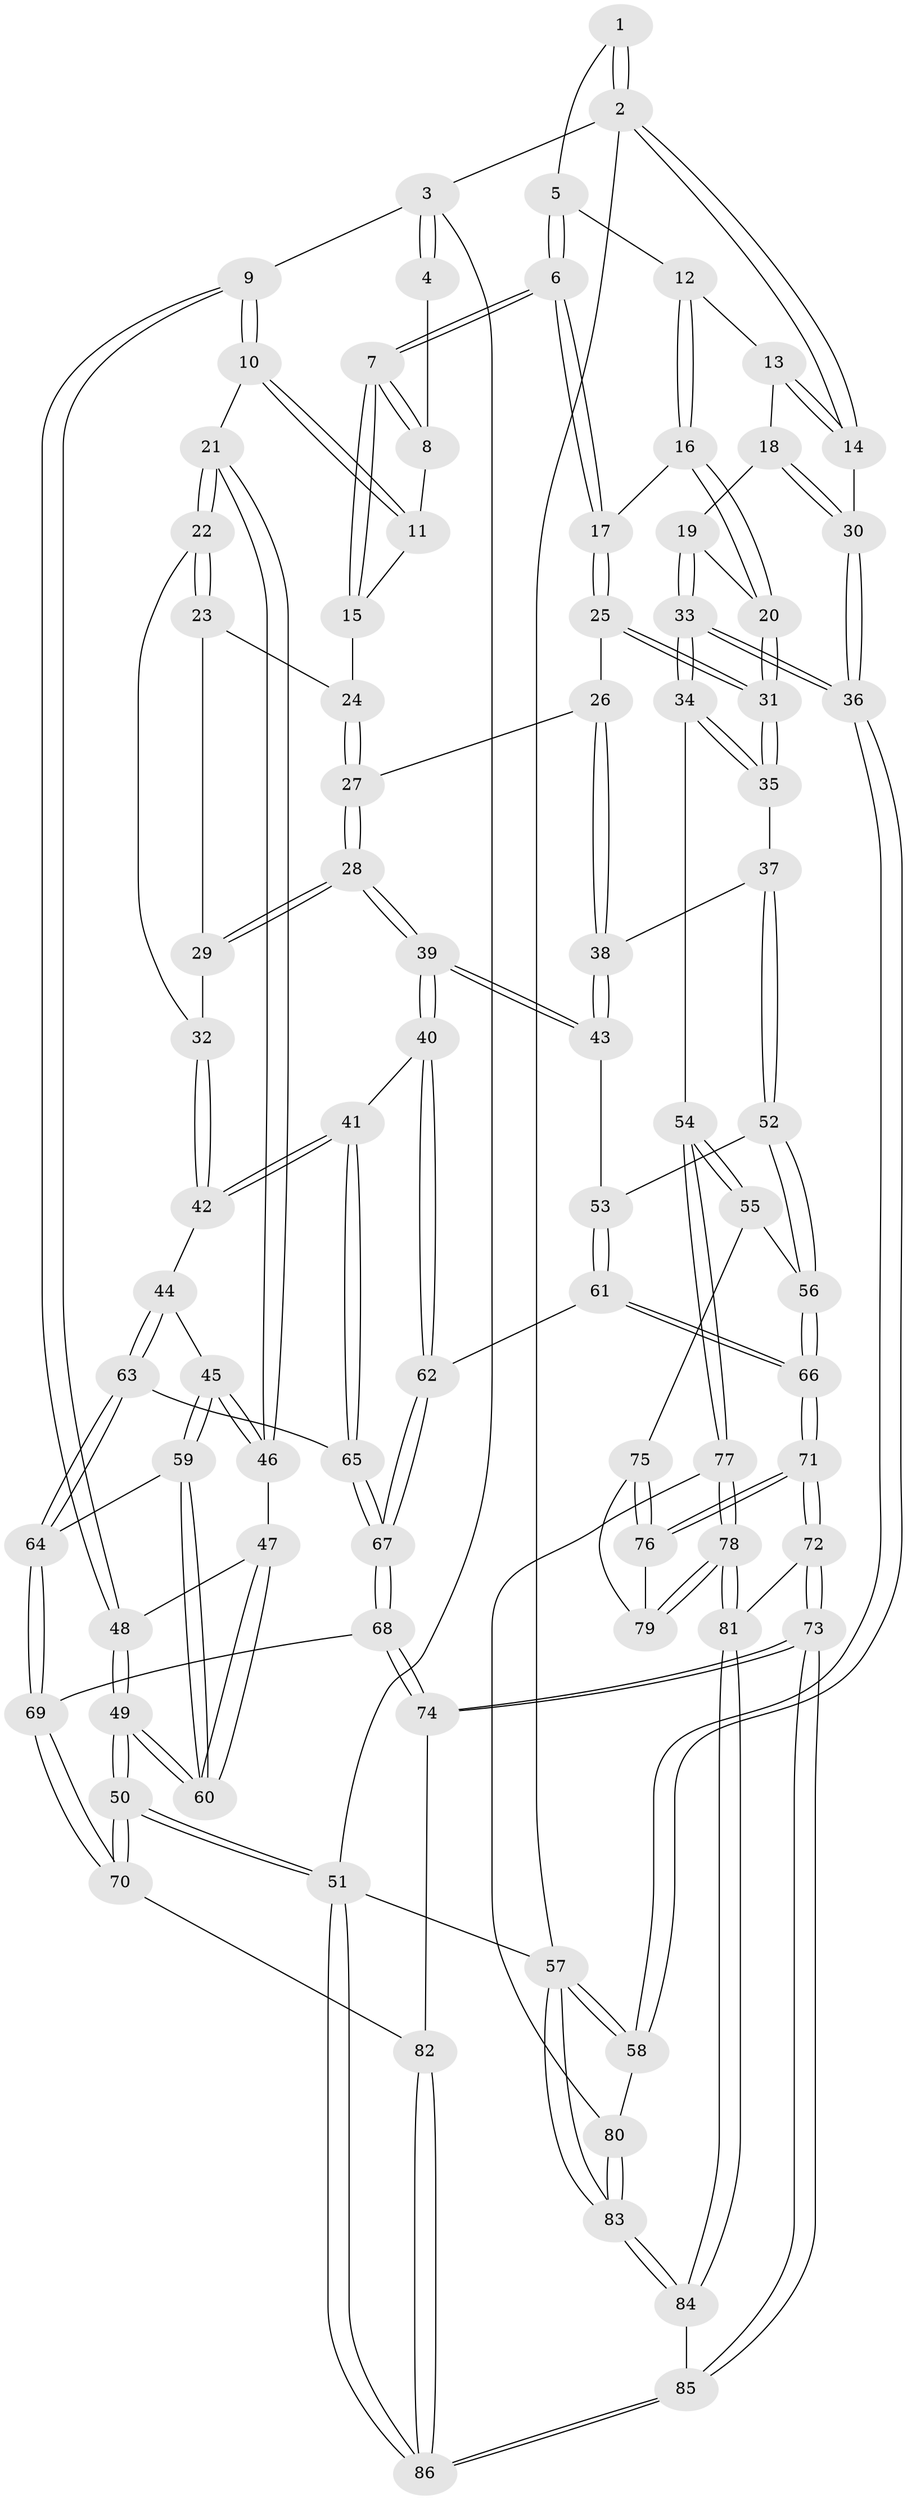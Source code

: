 // Generated by graph-tools (version 1.1) at 2025/38/03/09/25 02:38:35]
// undirected, 86 vertices, 212 edges
graph export_dot {
graph [start="1"]
  node [color=gray90,style=filled];
  1 [pos="+0.6738823294261214+0"];
  2 [pos="+1+0"];
  3 [pos="+0+0"];
  4 [pos="+0.5791941363176005+0"];
  5 [pos="+0.7624340344494072+2.1538272417010434e-05"];
  6 [pos="+0.6144303736881165+0.2359355599085665"];
  7 [pos="+0.6106049257512919+0.23062578540598688"];
  8 [pos="+0.5469243968272237+0"];
  9 [pos="+0+0"];
  10 [pos="+0+0"];
  11 [pos="+0.4198260974606839+0.1350372474827228"];
  12 [pos="+0.8285955882950216+0.11419071414473368"];
  13 [pos="+0.8591973638651877+0.11416046608837652"];
  14 [pos="+1+0"];
  15 [pos="+0.41785169630932684+0.18456082149794753"];
  16 [pos="+0.8271170260498091+0.11924875014714213"];
  17 [pos="+0.6165565563379963+0.23982698321344245"];
  18 [pos="+1+0.2266209034394065"];
  19 [pos="+0.8877450617747181+0.30696662162710564"];
  20 [pos="+0.8313552711786675+0.2744846879837434"];
  21 [pos="+0.11744397345881075+0.25748623632922035"];
  22 [pos="+0.14616348104999777+0.2610126349182018"];
  23 [pos="+0.3603677165725992+0.22688201995212945"];
  24 [pos="+0.41130483347016694+0.19815118925822384"];
  25 [pos="+0.6204297474214893+0.27933180223353654"];
  26 [pos="+0.5030723147808404+0.3287025860793963"];
  27 [pos="+0.4785173017905429+0.3336898837045279"];
  28 [pos="+0.45892026834644695+0.3607507397877148"];
  29 [pos="+0.3700602402687501+0.3393293536627651"];
  30 [pos="+1+0.22735843504946335"];
  31 [pos="+0.697866032853991+0.36210665627199573"];
  32 [pos="+0.3241668956931993+0.3616599407601093"];
  33 [pos="+1+0.5745229799833204"];
  34 [pos="+0.9570215388858754+0.5918271706017869"];
  35 [pos="+0.6975369561444815+0.3969806712465555"];
  36 [pos="+1+0.5866001899693151"];
  37 [pos="+0.6718822298627403+0.42592877917916483"];
  38 [pos="+0.5795199314764999+0.4401790887416951"];
  39 [pos="+0.44646036264577393+0.4707039471193138"];
  40 [pos="+0.4103404819726823+0.5030083767553611"];
  41 [pos="+0.4018375531066056+0.5022418049743704"];
  42 [pos="+0.34554356091486244+0.4727357081339065"];
  43 [pos="+0.5033015874132901+0.47456976466199574"];
  44 [pos="+0.19394962660791049+0.47863439393926616"];
  45 [pos="+0.18944397551737865+0.4760006661489434"];
  46 [pos="+0.14850666002849833+0.43823354011909355"];
  47 [pos="+0.1069965753445685+0.47577773328261075"];
  48 [pos="+0+0.4092611586390355"];
  49 [pos="+0+0.7687255910777729"];
  50 [pos="+0+0.9008088877414537"];
  51 [pos="+0+1"];
  52 [pos="+0.6490367500943596+0.529822273344125"];
  53 [pos="+0.565227917985832+0.5392664023793434"];
  54 [pos="+0.9558203618628469+0.5926998705291799"];
  55 [pos="+0.811917721700017+0.6441835938498152"];
  56 [pos="+0.6805138289292966+0.6295138879399313"];
  57 [pos="+1+1"];
  58 [pos="+1+0.6189693140270897"];
  59 [pos="+0.1400561330480886+0.6052508135919024"];
  60 [pos="+0+0.7145105528306614"];
  61 [pos="+0.514424305309674+0.6643478947495391"];
  62 [pos="+0.46352283282228596+0.6452734497956278"];
  63 [pos="+0.25786530111083034+0.6395067756048993"];
  64 [pos="+0.23652686740809878+0.6584148657576848"];
  65 [pos="+0.26368584898551667+0.639464232884077"];
  66 [pos="+0.5722127035064282+0.7089082627342524"];
  67 [pos="+0.3765045582761295+0.7010099412980536"];
  68 [pos="+0.35749038301189606+0.8133323202056472"];
  69 [pos="+0.17570119457560632+0.7518415366833862"];
  70 [pos="+0+0.8627401409808779"];
  71 [pos="+0.5814598744005135+0.8182996829208095"];
  72 [pos="+0.5515790238218746+0.8930772482217341"];
  73 [pos="+0.47015380845961297+0.9788703934429283"];
  74 [pos="+0.40529193494435195+0.9250437014698288"];
  75 [pos="+0.7836386952479689+0.7079636419489586"];
  76 [pos="+0.6421946006171455+0.8101681357398614"];
  77 [pos="+0.8520961580761668+0.88722958520873"];
  78 [pos="+0.8266324973251744+0.8940784706915764"];
  79 [pos="+0.7694793561096259+0.8262582722764291"];
  80 [pos="+0.9071040360440238+0.9108910060164856"];
  81 [pos="+0.7836316763003475+0.9457173481624834"];
  82 [pos="+0.23697044644008852+0.9174586423393809"];
  83 [pos="+1+1"];
  84 [pos="+0.7789382512482272+1"];
  85 [pos="+0.47355917449064067+1"];
  86 [pos="+0.2283361136223998+1"];
  1 -- 2;
  1 -- 2;
  1 -- 5;
  2 -- 3;
  2 -- 14;
  2 -- 14;
  2 -- 57;
  3 -- 4;
  3 -- 4;
  3 -- 9;
  3 -- 51;
  4 -- 8;
  5 -- 6;
  5 -- 6;
  5 -- 12;
  6 -- 7;
  6 -- 7;
  6 -- 17;
  6 -- 17;
  7 -- 8;
  7 -- 8;
  7 -- 15;
  7 -- 15;
  8 -- 11;
  9 -- 10;
  9 -- 10;
  9 -- 48;
  9 -- 48;
  10 -- 11;
  10 -- 11;
  10 -- 21;
  11 -- 15;
  12 -- 13;
  12 -- 16;
  12 -- 16;
  13 -- 14;
  13 -- 14;
  13 -- 18;
  14 -- 30;
  15 -- 24;
  16 -- 17;
  16 -- 20;
  16 -- 20;
  17 -- 25;
  17 -- 25;
  18 -- 19;
  18 -- 30;
  18 -- 30;
  19 -- 20;
  19 -- 33;
  19 -- 33;
  20 -- 31;
  20 -- 31;
  21 -- 22;
  21 -- 22;
  21 -- 46;
  21 -- 46;
  22 -- 23;
  22 -- 23;
  22 -- 32;
  23 -- 24;
  23 -- 29;
  24 -- 27;
  24 -- 27;
  25 -- 26;
  25 -- 31;
  25 -- 31;
  26 -- 27;
  26 -- 38;
  26 -- 38;
  27 -- 28;
  27 -- 28;
  28 -- 29;
  28 -- 29;
  28 -- 39;
  28 -- 39;
  29 -- 32;
  30 -- 36;
  30 -- 36;
  31 -- 35;
  31 -- 35;
  32 -- 42;
  32 -- 42;
  33 -- 34;
  33 -- 34;
  33 -- 36;
  33 -- 36;
  34 -- 35;
  34 -- 35;
  34 -- 54;
  35 -- 37;
  36 -- 58;
  36 -- 58;
  37 -- 38;
  37 -- 52;
  37 -- 52;
  38 -- 43;
  38 -- 43;
  39 -- 40;
  39 -- 40;
  39 -- 43;
  39 -- 43;
  40 -- 41;
  40 -- 62;
  40 -- 62;
  41 -- 42;
  41 -- 42;
  41 -- 65;
  41 -- 65;
  42 -- 44;
  43 -- 53;
  44 -- 45;
  44 -- 63;
  44 -- 63;
  45 -- 46;
  45 -- 46;
  45 -- 59;
  45 -- 59;
  46 -- 47;
  47 -- 48;
  47 -- 60;
  47 -- 60;
  48 -- 49;
  48 -- 49;
  49 -- 50;
  49 -- 50;
  49 -- 60;
  49 -- 60;
  50 -- 51;
  50 -- 51;
  50 -- 70;
  50 -- 70;
  51 -- 86;
  51 -- 86;
  51 -- 57;
  52 -- 53;
  52 -- 56;
  52 -- 56;
  53 -- 61;
  53 -- 61;
  54 -- 55;
  54 -- 55;
  54 -- 77;
  54 -- 77;
  55 -- 56;
  55 -- 75;
  56 -- 66;
  56 -- 66;
  57 -- 58;
  57 -- 58;
  57 -- 83;
  57 -- 83;
  58 -- 80;
  59 -- 60;
  59 -- 60;
  59 -- 64;
  61 -- 62;
  61 -- 66;
  61 -- 66;
  62 -- 67;
  62 -- 67;
  63 -- 64;
  63 -- 64;
  63 -- 65;
  64 -- 69;
  64 -- 69;
  65 -- 67;
  65 -- 67;
  66 -- 71;
  66 -- 71;
  67 -- 68;
  67 -- 68;
  68 -- 69;
  68 -- 74;
  68 -- 74;
  69 -- 70;
  69 -- 70;
  70 -- 82;
  71 -- 72;
  71 -- 72;
  71 -- 76;
  71 -- 76;
  72 -- 73;
  72 -- 73;
  72 -- 81;
  73 -- 74;
  73 -- 74;
  73 -- 85;
  73 -- 85;
  74 -- 82;
  75 -- 76;
  75 -- 76;
  75 -- 79;
  76 -- 79;
  77 -- 78;
  77 -- 78;
  77 -- 80;
  78 -- 79;
  78 -- 79;
  78 -- 81;
  78 -- 81;
  80 -- 83;
  80 -- 83;
  81 -- 84;
  81 -- 84;
  82 -- 86;
  82 -- 86;
  83 -- 84;
  83 -- 84;
  84 -- 85;
  85 -- 86;
  85 -- 86;
}
